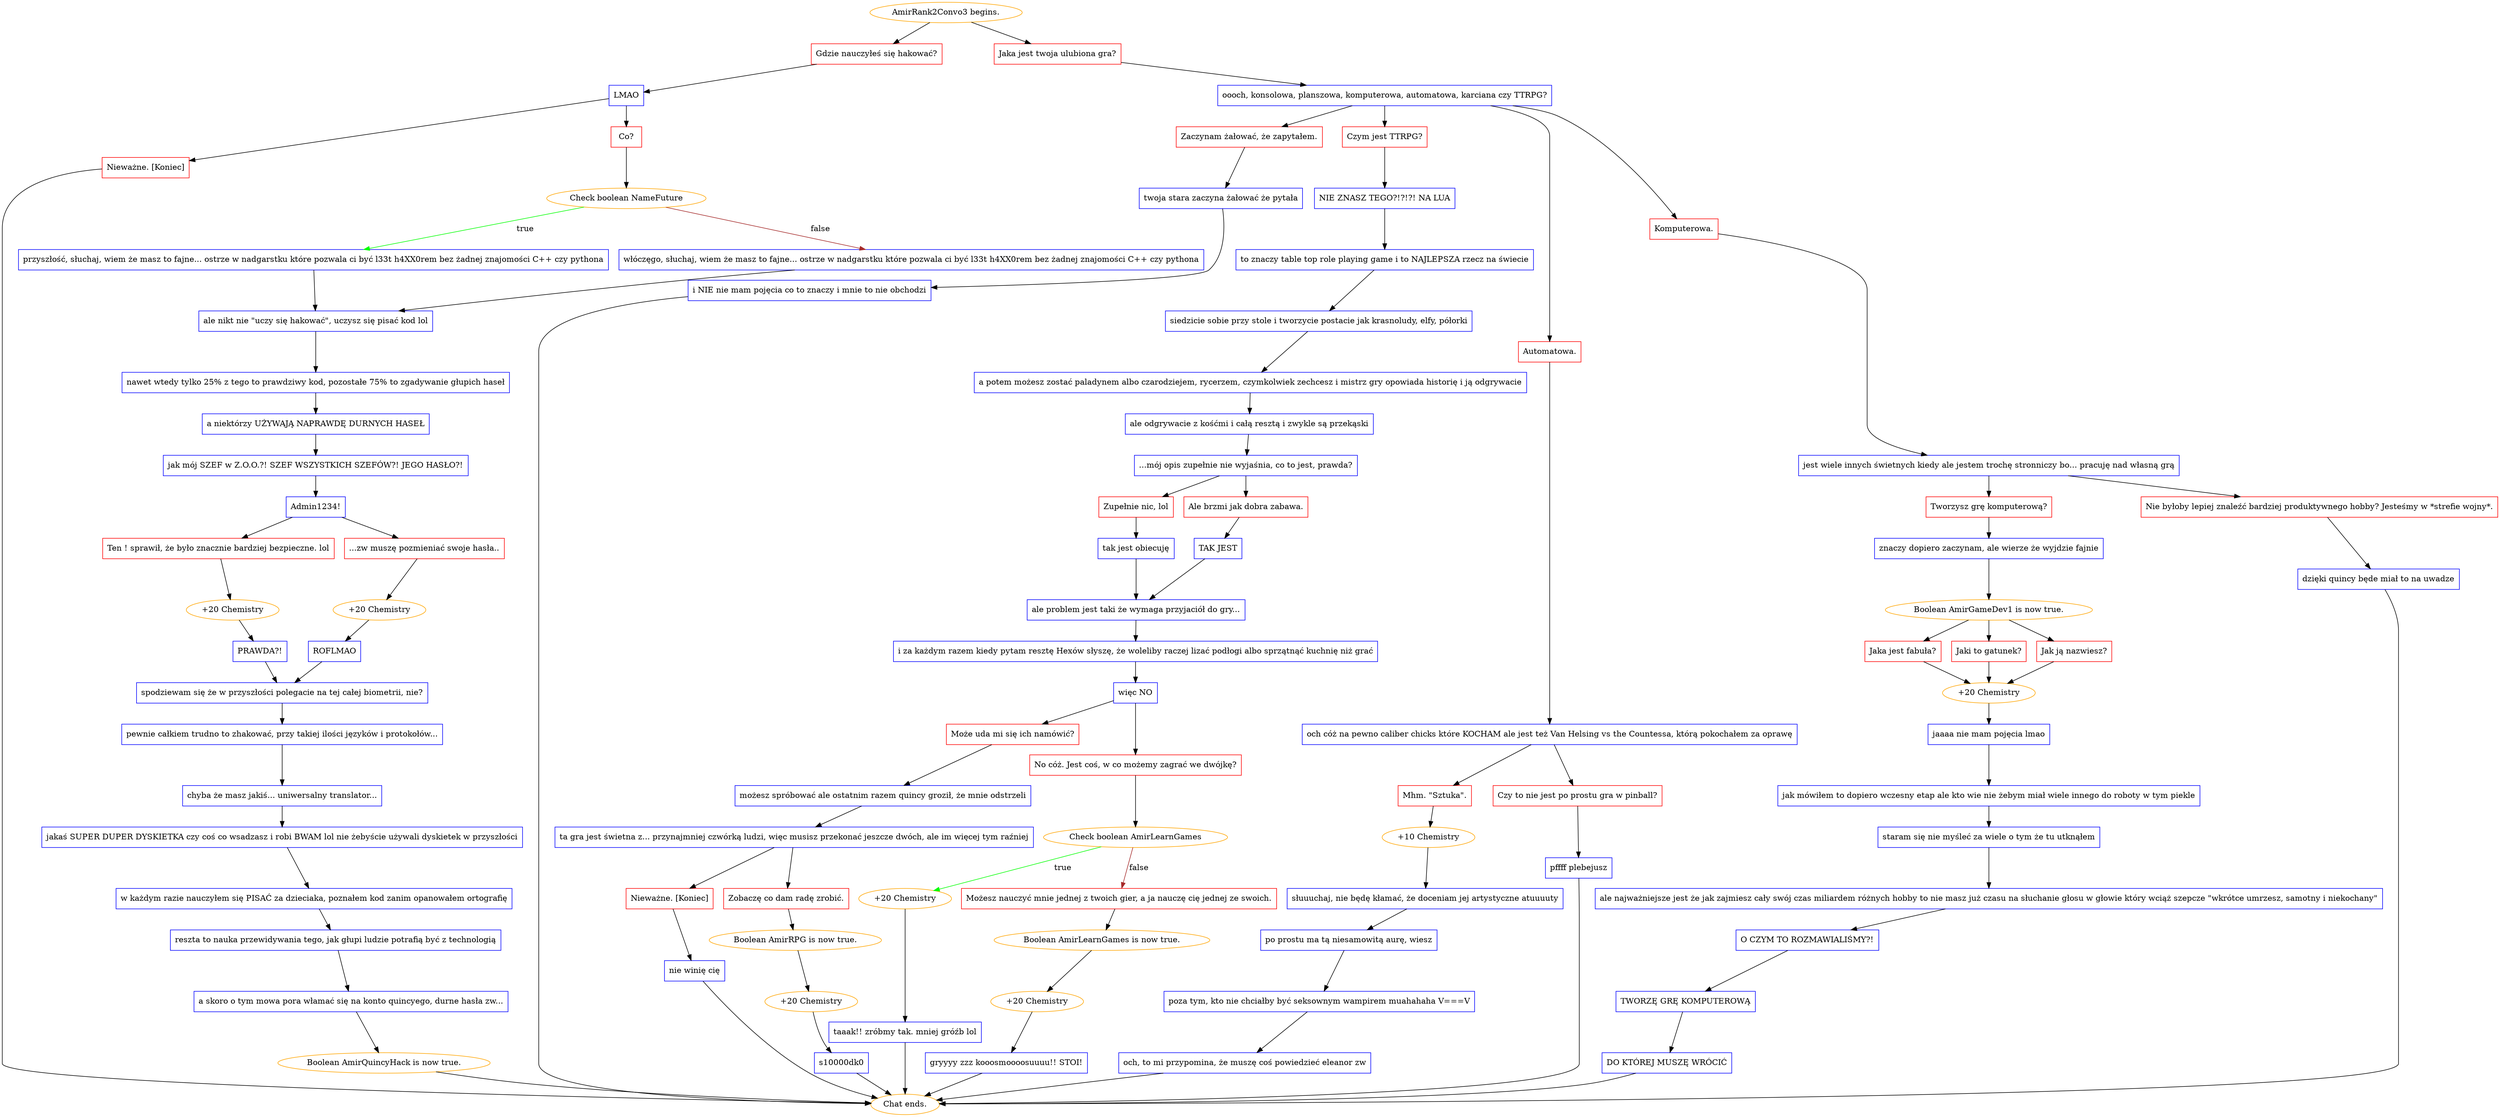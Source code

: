 digraph {
	"AmirRank2Convo3 begins." [color=orange];
		"AmirRank2Convo3 begins." -> j1598919520;
		"AmirRank2Convo3 begins." -> j3818064502;
	j1598919520 [label="Gdzie nauczyłeś się hakować?",shape=box,color=red];
		j1598919520 -> j2151343982;
	j3818064502 [label="Jaka jest twoja ulubiona gra?",shape=box,color=red];
		j3818064502 -> j105695671;
	j2151343982 [label="LMAO",shape=box,color=blue];
		j2151343982 -> j1657895969;
		j2151343982 -> j2323039929;
	j105695671 [label="oooch, konsolowa, planszowa, komputerowa, automatowa, karciana czy TTRPG?",shape=box,color=blue];
		j105695671 -> j3798342923;
		j105695671 -> j946204366;
		j105695671 -> j1180212131;
		j105695671 -> j956462660;
	j1657895969 [label="Nieważne. [Koniec]",shape=box,color=red];
		j1657895969 -> "Chat ends.";
	j2323039929 [label="Co?",shape=box,color=red];
		j2323039929 -> j2403759245;
	j3798342923 [label="Zaczynam żałować, że zapytałem.",shape=box,color=red];
		j3798342923 -> j4161529731;
	j946204366 [label="Czym jest TTRPG?",shape=box,color=red];
		j946204366 -> j3745023393;
	j1180212131 [label="Automatowa.",shape=box,color=red];
		j1180212131 -> j2877721502;
	j956462660 [label="Komputerowa.",shape=box,color=red];
		j956462660 -> j4100313977;
	"Chat ends." [color=orange];
	j2403759245 [label="Check boolean NameFuture",color=orange];
		j2403759245 -> j2676223819 [label=true,color=green];
		j2403759245 -> j226329898 [label=false,color=brown];
	j4161529731 [label="twoja stara zaczyna żałować że pytała",shape=box,color=blue];
		j4161529731 -> j540054177;
	j3745023393 [label="NIE ZNASZ TEGO?!?!?! NA LUA",shape=box,color=blue];
		j3745023393 -> j3156147721;
	j2877721502 [label="och cóż na pewno caliber chicks które KOCHAM ale jest też Van Helsing vs the Countessa, którą pokochałem za oprawę",shape=box,color=blue];
		j2877721502 -> j2842349021;
		j2877721502 -> j1968761649;
	j4100313977 [label="jest wiele innych świetnych kiedy ale jestem trochę stronniczy bo... pracuję nad własną grą",shape=box,color=blue];
		j4100313977 -> j1111276832;
		j4100313977 -> j411539578;
	j2676223819 [label="przyszłość, słuchaj, wiem że masz to fajne... ostrze w nadgarstku które pozwala ci być l33t h4XX0rem bez żadnej znajomości C++ czy pythona",shape=box,color=blue];
		j2676223819 -> j822999126;
	j226329898 [label="włóczęgo, słuchaj, wiem że masz to fajne... ostrze w nadgarstku które pozwala ci być l33t h4XX0rem bez żadnej znajomości C++ czy pythona",shape=box,color=blue];
		j226329898 -> j822999126;
	j540054177 [label="i NIE nie mam pojęcia co to znaczy i mnie to nie obchodzi",shape=box,color=blue];
		j540054177 -> "Chat ends.";
	j3156147721 [label="to znaczy table top role playing game i to NAJLEPSZA rzecz na świecie",shape=box,color=blue];
		j3156147721 -> j251154639;
	j2842349021 [label="Mhm. \"Sztuka\".",shape=box,color=red];
		j2842349021 -> j2086616296;
	j1968761649 [label="Czy to nie jest po prostu gra w pinball?",shape=box,color=red];
		j1968761649 -> j2229905389;
	j1111276832 [label="Tworzysz grę komputerową?",shape=box,color=red];
		j1111276832 -> j1732373695;
	j411539578 [label="Nie byłoby lepiej znaleźć bardziej produktywnego hobby? Jesteśmy w *strefie wojny*.",shape=box,color=red];
		j411539578 -> j1160415069;
	j822999126 [label="ale nikt nie \"uczy się hakować\", uczysz się pisać kod lol",shape=box,color=blue];
		j822999126 -> j1042196796;
	j251154639 [label="siedzicie sobie przy stole i tworzycie postacie jak krasnoludy, elfy, półorki",shape=box,color=blue];
		j251154639 -> j2263230996;
	j2086616296 [label="+10 Chemistry",color=orange];
		j2086616296 -> j3449233212;
	j2229905389 [label="pffff plebejusz",shape=box,color=blue];
		j2229905389 -> "Chat ends.";
	j1732373695 [label="znaczy dopiero zaczynam, ale wierze że wyjdzie fajnie",shape=box,color=blue];
		j1732373695 -> j2342850789;
	j1160415069 [label="dzięki quincy będe miał to na uwadze",shape=box,color=blue];
		j1160415069 -> "Chat ends.";
	j1042196796 [label="nawet wtedy tylko 25% z tego to prawdziwy kod, pozostałe 75% to zgadywanie głupich haseł",shape=box,color=blue];
		j1042196796 -> j2633246134;
	j2263230996 [label="a potem możesz zostać paladynem albo czarodziejem, rycerzem, czymkolwiek zechcesz i mistrz gry opowiada historię i ją odgrywacie",shape=box,color=blue];
		j2263230996 -> j1735825143;
	j3449233212 [label="słuuuchaj, nie będę kłamać, że doceniam jej artystyczne atuuuuty",shape=box,color=blue];
		j3449233212 -> j3268451281;
	j2342850789 [label="Boolean AmirGameDev1 is now true.",color=orange];
		j2342850789 -> j2162500712;
		j2342850789 -> j2314997587;
		j2342850789 -> j694816653;
	j2633246134 [label="a niektórzy UŻYWAJĄ NAPRAWDĘ DURNYCH HASEŁ",shape=box,color=blue];
		j2633246134 -> j1734995857;
	j1735825143 [label="ale odgrywacie z kośćmi i całą resztą i zwykle są przekąski",shape=box,color=blue];
		j1735825143 -> j2056971576;
	j3268451281 [label="po prostu ma tą niesamowitą aurę, wiesz",shape=box,color=blue];
		j3268451281 -> j2003337283;
	j2162500712 [label="Jaka jest fabuła?",shape=box,color=red];
		j2162500712 -> j2792885301;
	j2314997587 [label="Jaki to gatunek?",shape=box,color=red];
		j2314997587 -> j2792885301;
	j694816653 [label="Jak ją nazwiesz?",shape=box,color=red];
		j694816653 -> j2792885301;
	j1734995857 [label="jak mój SZEF w Z.O.O.?! SZEF WSZYSTKICH SZEFÓW?! JEGO HASŁO?!",shape=box,color=blue];
		j1734995857 -> j2584063176;
	j2056971576 [label="...mój opis zupełnie nie wyjaśnia, co to jest, prawda?",shape=box,color=blue];
		j2056971576 -> j2757401123;
		j2056971576 -> j1890285158;
	j2003337283 [label="poza tym, kto nie chciałby być seksownym wampirem muahahaha V===V",shape=box,color=blue];
		j2003337283 -> j431149879;
	j2792885301 [label="+20 Chemistry",color=orange];
		j2792885301 -> j3190339099;
	j2584063176 [label="Admin1234!",shape=box,color=blue];
		j2584063176 -> j3935917962;
		j2584063176 -> j2887287524;
	j2757401123 [label="Zupełnie nic, lol",shape=box,color=red];
		j2757401123 -> j2304034859;
	j1890285158 [label="Ale brzmi jak dobra zabawa.",shape=box,color=red];
		j1890285158 -> j1990319137;
	j431149879 [label="och, to mi przypomina, że muszę coś powiedzieć eleanor zw",shape=box,color=blue];
		j431149879 -> "Chat ends.";
	j3190339099 [label="jaaaa nie mam pojęcia lmao",shape=box,color=blue];
		j3190339099 -> j2412785916;
	j3935917962 [label="Ten ! sprawił, że było znacznie bardziej bezpieczne. lol",shape=box,color=red];
		j3935917962 -> j3930566532;
	j2887287524 [label="...zw muszę pozmieniać swoje hasła..",shape=box,color=red];
		j2887287524 -> j1857836079;
	j2304034859 [label="tak jest obiecuję",shape=box,color=blue];
		j2304034859 -> j204638367;
	j1990319137 [label="TAK JEST",shape=box,color=blue];
		j1990319137 -> j204638367;
	j2412785916 [label="jak mówiłem to dopiero wczesny etap ale kto wie nie żebym miał wiele innego do roboty w tym piekle",shape=box,color=blue];
		j2412785916 -> j2656349038;
	j3930566532 [label="+20 Chemistry",color=orange];
		j3930566532 -> j2770528209;
	j1857836079 [label="+20 Chemistry",color=orange];
		j1857836079 -> j3418259059;
	j204638367 [label="ale problem jest taki że wymaga przyjaciół do gry...",shape=box,color=blue];
		j204638367 -> j3015895255;
	j2656349038 [label="staram się nie myśleć za wiele o tym że tu utknąłem",shape=box,color=blue];
		j2656349038 -> j3036196758;
	j2770528209 [label="PRAWDA?!",shape=box,color=blue];
		j2770528209 -> j3223722828;
	j3418259059 [label="ROFLMAO",shape=box,color=blue];
		j3418259059 -> j3223722828;
	j3015895255 [label="i za każdym razem kiedy pytam resztę Hexów słyszę, że woleliby raczej lizać podłogi albo sprzątnąć kuchnię niż grać",shape=box,color=blue];
		j3015895255 -> j499285538;
	j3036196758 [label="ale najważniejsze jest że jak zajmiesz cały swój czas miliardem różnych hobby to nie masz już czasu na słuchanie głosu w głowie który wciąż szepcze \"wkrótce umrzesz, samotny i niekochany\"",shape=box,color=blue];
		j3036196758 -> j3873015196;
	j3223722828 [label="spodziewam się że w przyszłości polegacie na tej całej biometrii, nie?",shape=box,color=blue];
		j3223722828 -> j1659250099;
	j499285538 [label="więc NO",shape=box,color=blue];
		j499285538 -> j598026144;
		j499285538 -> j2661368169;
	j3873015196 [label="O CZYM TO ROZMAWIALIŚMY?!",shape=box,color=blue];
		j3873015196 -> j4100920841;
	j1659250099 [label="pewnie całkiem trudno to zhakować, przy takiej ilości języków i protokołów...",shape=box,color=blue];
		j1659250099 -> j351958278;
	j598026144 [label="Może uda mi się ich namówić?",shape=box,color=red];
		j598026144 -> j2748069059;
	j2661368169 [label="No cóż. Jest coś, w co możemy zagrać we dwójkę?",shape=box,color=red];
		j2661368169 -> j718631339;
	j4100920841 [label="TWORZĘ GRĘ KOMPUTEROWĄ",shape=box,color=blue];
		j4100920841 -> j1458124137;
	j351958278 [label="chyba że masz jakiś... uniwersalny translator...",shape=box,color=blue];
		j351958278 -> j2370397329;
	j2748069059 [label="możesz spróbować ale ostatnim razem quincy groził, że mnie odstrzeli",shape=box,color=blue];
		j2748069059 -> j3627207557;
	j718631339 [label="Check boolean AmirLearnGames",color=orange];
		j718631339 -> j159178745 [label=true,color=green];
		j718631339 -> j4100344456 [label=false,color=brown];
	j1458124137 [label="DO KTÓREJ MUSZĘ WRÓCIĆ",shape=box,color=blue];
		j1458124137 -> "Chat ends.";
	j2370397329 [label="jakaś SUPER DUPER DYSKIETKA czy coś co wsadzasz i robi BWAM lol nie żebyście używali dyskietek w przyszłości",shape=box,color=blue];
		j2370397329 -> j3932197318;
	j3627207557 [label="ta gra jest świetna z... przynajmniej czwórką ludzi, więc musisz przekonać jeszcze dwóch, ale im więcej tym raźniej",shape=box,color=blue];
		j3627207557 -> j2853966004;
		j3627207557 -> j2254882719;
	j159178745 [label="+20 Chemistry",color=orange];
		j159178745 -> j641278174;
	j4100344456 [label="Możesz nauczyć mnie jednej z twoich gier, a ja nauczę cię jednej ze swoich.",shape=box,color=red];
		j4100344456 -> j239623912;
	j3932197318 [label="w każdym razie nauczyłem się PISAĆ za dzieciaka, poznałem kod zanim opanowałem ortografię",shape=box,color=blue];
		j3932197318 -> j489009804;
	j2853966004 [label="Nieważne. [Koniec]",shape=box,color=red];
		j2853966004 -> j2077023168;
	j2254882719 [label="Zobaczę co dam radę zrobić.",shape=box,color=red];
		j2254882719 -> j517011576;
	j641278174 [label="taaak!! zróbmy tak. mniej gróźb lol",shape=box,color=blue];
		j641278174 -> "Chat ends.";
	j239623912 [label="Boolean AmirLearnGames is now true.",color=orange];
		j239623912 -> j3785902630;
	j489009804 [label="reszta to nauka przewidywania tego, jak głupi ludzie potrafią być z technologią",shape=box,color=blue];
		j489009804 -> j3956765872;
	j2077023168 [label="nie winię cię",shape=box,color=blue];
		j2077023168 -> "Chat ends.";
	j517011576 [label="Boolean AmirRPG is now true.",color=orange];
		j517011576 -> j381445904;
	j3785902630 [label="+20 Chemistry",color=orange];
		j3785902630 -> j2267618652;
	j3956765872 [label="a skoro o tym mowa pora włamać się na konto quincyego, durne hasła zw...",shape=box,color=blue];
		j3956765872 -> j1007951565;
	j381445904 [label="+20 Chemistry",color=orange];
		j381445904 -> j4172833060;
	j2267618652 [label="gryyyy zzz kooosmoooosuuuu!! STOI!",shape=box,color=blue];
		j2267618652 -> "Chat ends.";
	j1007951565 [label="Boolean AmirQuincyHack is now true.",color=orange];
		j1007951565 -> "Chat ends.";
	j4172833060 [label="s10000dk0",shape=box,color=blue];
		j4172833060 -> "Chat ends.";
}